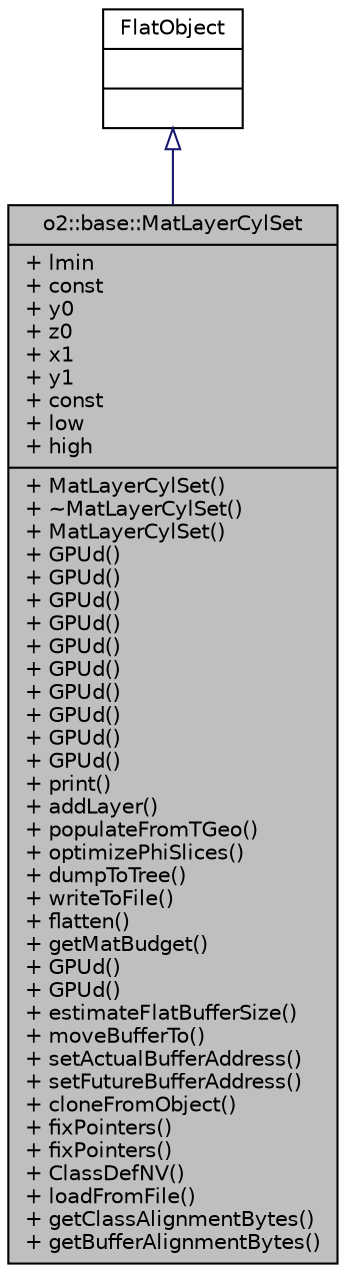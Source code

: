digraph "o2::base::MatLayerCylSet"
{
 // INTERACTIVE_SVG=YES
  bgcolor="transparent";
  edge [fontname="Helvetica",fontsize="10",labelfontname="Helvetica",labelfontsize="10"];
  node [fontname="Helvetica",fontsize="10",shape=record];
  Node0 [label="{o2::base::MatLayerCylSet\n|+ lmin\l+ const\l+ y0\l+ z0\l+ x1\l+ y1\l+ const\l+ low\l+ high\l|+ MatLayerCylSet()\l+ ~MatLayerCylSet()\l+ MatLayerCylSet()\l+ GPUd()\l+ GPUd()\l+ GPUd()\l+ GPUd()\l+ GPUd()\l+ GPUd()\l+ GPUd()\l+ GPUd()\l+ GPUd()\l+ GPUd()\l+ print()\l+ addLayer()\l+ populateFromTGeo()\l+ optimizePhiSlices()\l+ dumpToTree()\l+ writeToFile()\l+ flatten()\l+ getMatBudget()\l+ GPUd()\l+ GPUd()\l+ estimateFlatBufferSize()\l+ moveBufferTo()\l+ setActualBufferAddress()\l+ setFutureBufferAddress()\l+ cloneFromObject()\l+ fixPointers()\l+ fixPointers()\l+ ClassDefNV()\l+ loadFromFile()\l+ getClassAlignmentBytes()\l+ getBufferAlignmentBytes()\l}",height=0.2,width=0.4,color="black", fillcolor="grey75", style="filled", fontcolor="black"];
  Node1 -> Node0 [dir="back",color="midnightblue",fontsize="10",style="solid",arrowtail="onormal",fontname="Helvetica"];
  Node1 [label="{FlatObject\n||}",height=0.2,width=0.4,color="black",URL="$d8/db1/classo2_1_1gpu_1_1FlatObject.html"];
}
